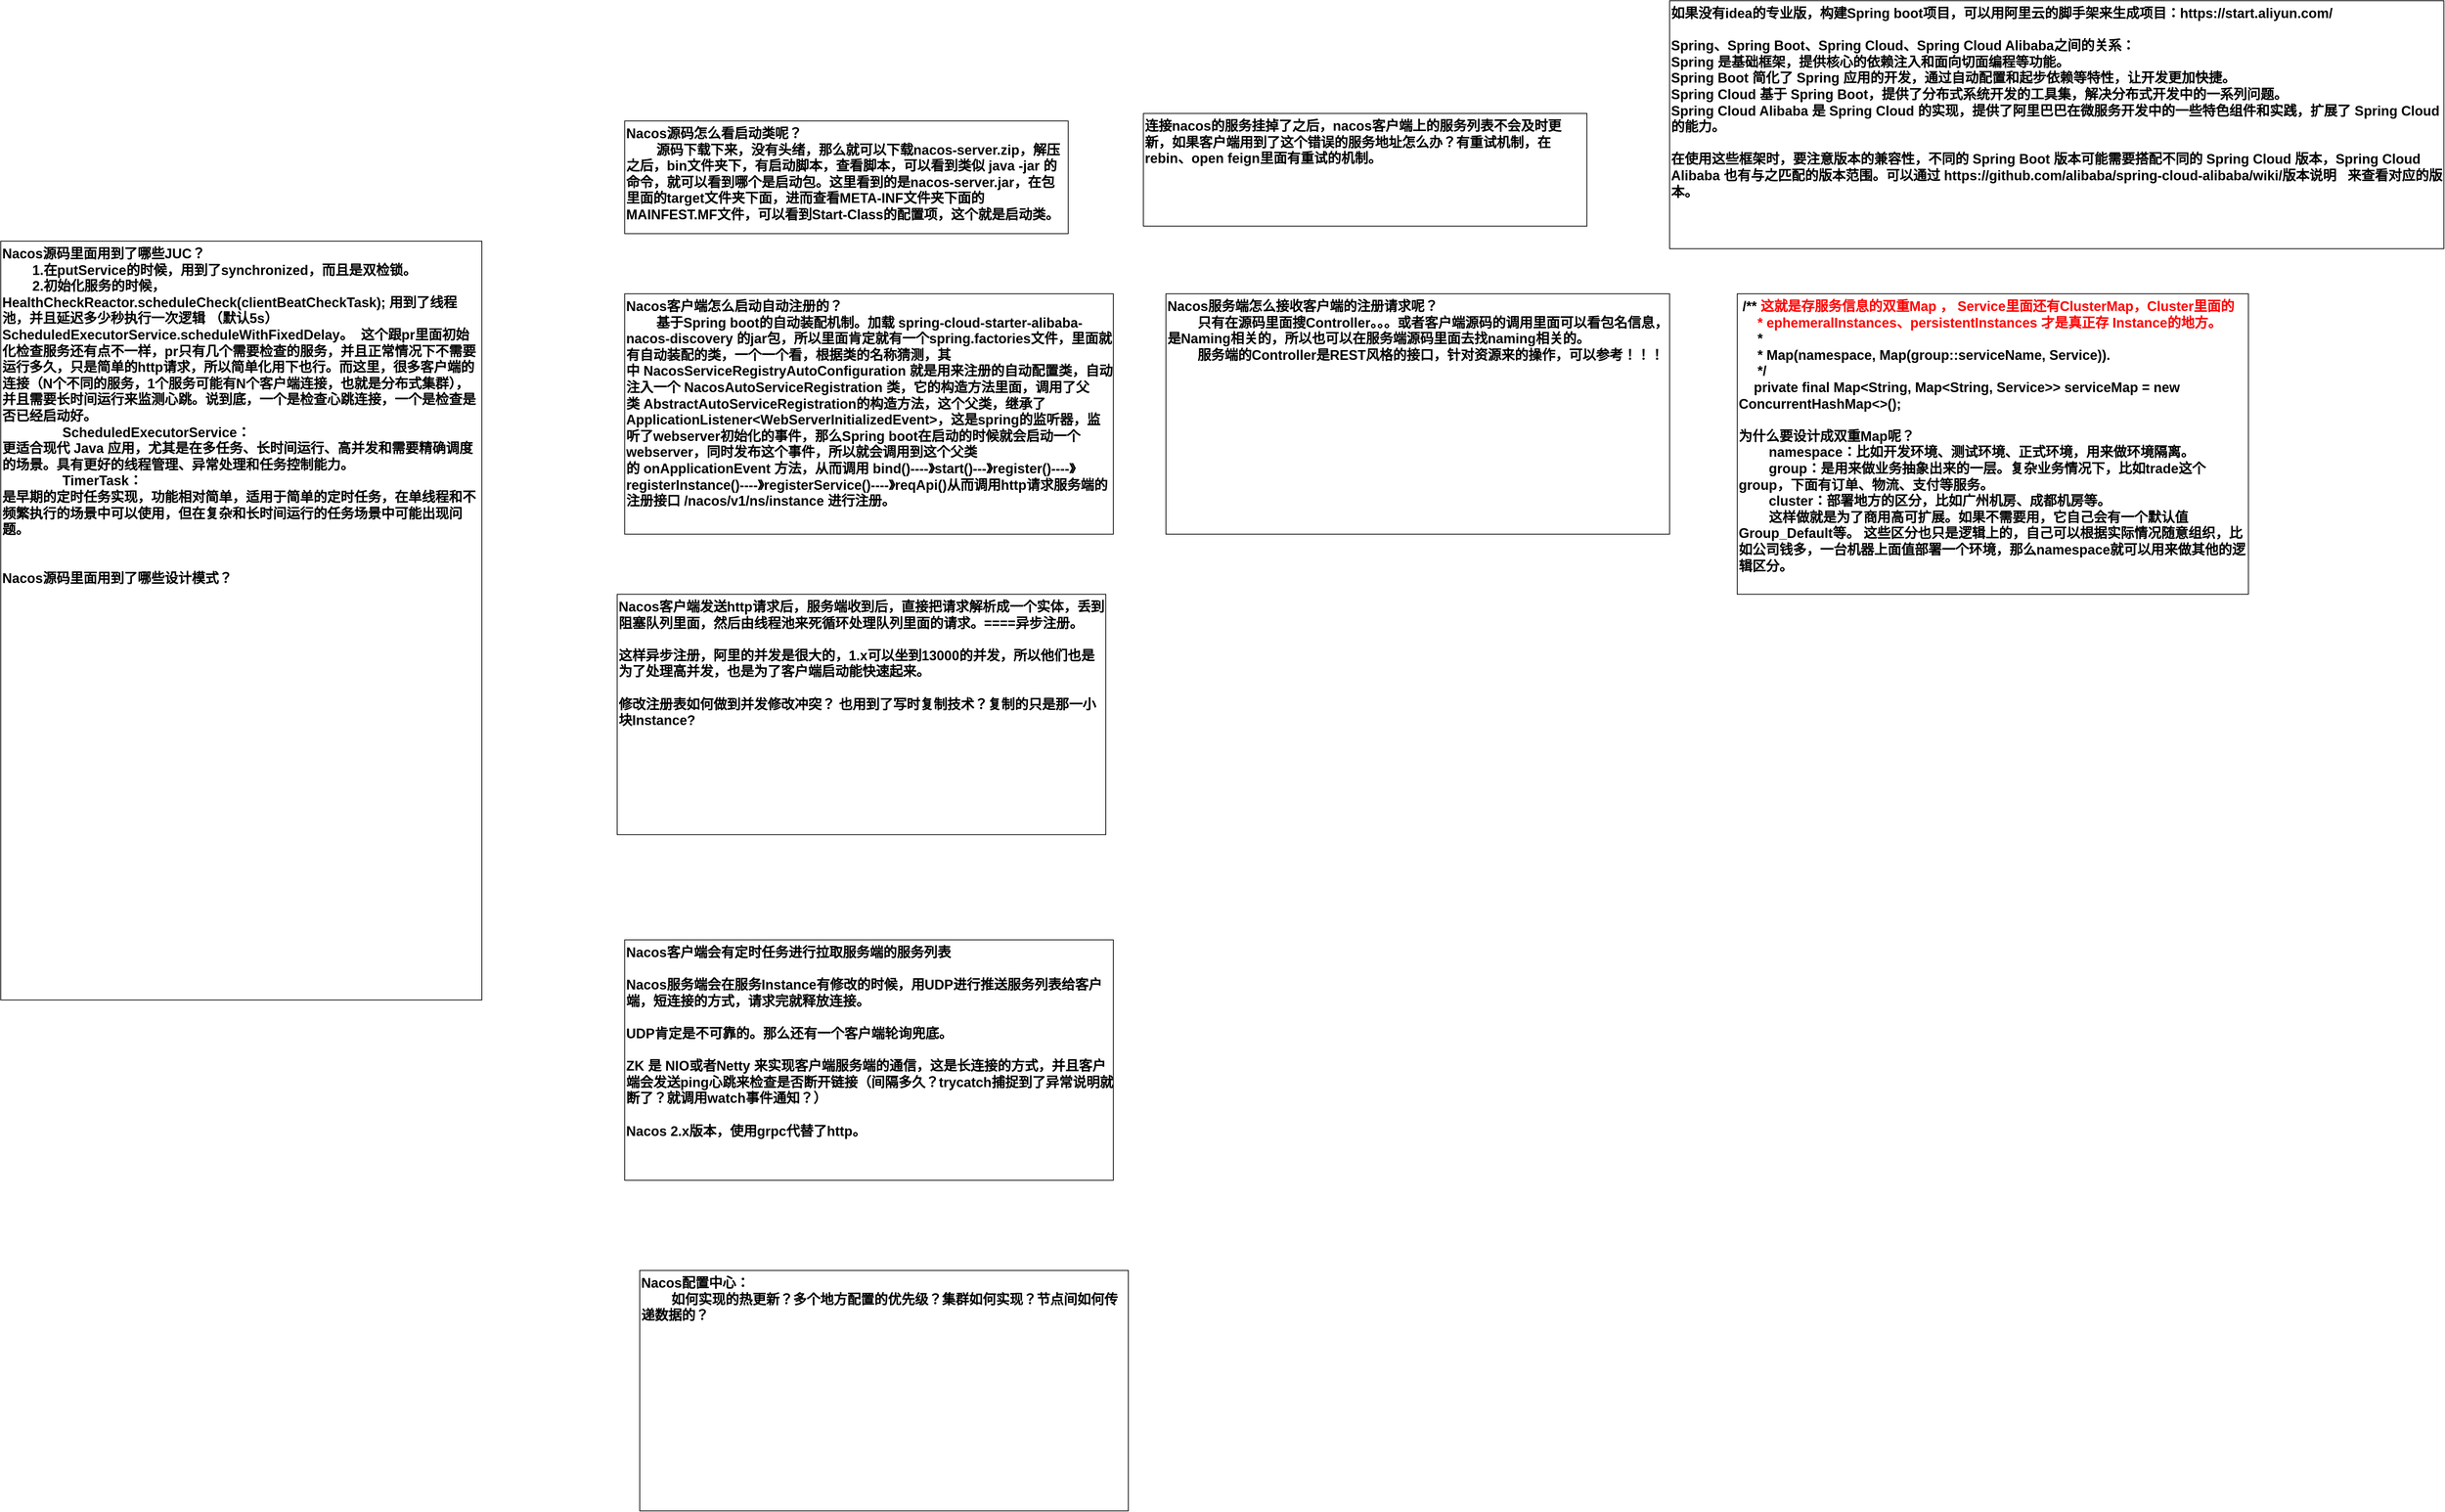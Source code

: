 <mxfile version="26.0.7">
  <diagram name="第 1 页" id="EoKzsfYvX2hHvfft86sc">
    <mxGraphModel dx="3247" dy="1998" grid="1" gridSize="10" guides="1" tooltips="1" connect="1" arrows="1" fold="1" page="1" pageScale="1" pageWidth="827" pageHeight="1169" math="0" shadow="0">
      <root>
        <mxCell id="0" />
        <mxCell id="1" parent="0" />
        <mxCell id="t9MxABzWcRTLGMJupPC0-1" value="Nacos源码怎么看启动类呢？&lt;div&gt;&lt;span style=&quot;white-space: pre;&quot;&gt;&#x9;&lt;/span&gt;源码下载下来，没有头绪，那么就可以下载nacos-server.zip，解压之后，bin文件夹下，有启动脚本，查看脚本，可以看到类似 java -jar 的命令，就可以看到哪个是启动包。这里看到的是nacos-server.jar，在包里面的target文件夹下面，进而查看META-INF文件夹下面的MAINFEST.MF文件，可以看到Start-Class的配置项，这个就是启动类。&lt;br&gt;&lt;/div&gt;" style="rounded=0;whiteSpace=wrap;html=1;fontSize=18;fontStyle=1;verticalAlign=top;align=left;" parent="1" vertex="1">
          <mxGeometry y="50" width="590" height="150" as="geometry" />
        </mxCell>
        <mxCell id="t9MxABzWcRTLGMJupPC0-2" value="连接nacos的服务挂掉了之后，nacos客户端上的服务列表不会及时更新，如果客户端用到了这个错误的服务地址怎么办？有重试机制，在rebin、open feign里面有重试的机制。" style="rounded=0;whiteSpace=wrap;html=1;fontSize=18;fontStyle=1;verticalAlign=top;align=left;" parent="1" vertex="1">
          <mxGeometry x="690" y="40" width="590" height="150" as="geometry" />
        </mxCell>
        <mxCell id="t9MxABzWcRTLGMJupPC0-3" value="如果没有idea的专业版，构建Spring boot项目，可以用阿里云的脚手架来生成项目：https://start.aliyun.com/&lt;div&gt;&lt;br&gt;&lt;/div&gt;&lt;div&gt;Spring、Spring Boot、Spring Cloud、Spring Cloud Alibaba之间的关系：&lt;/div&gt;&lt;div&gt;&lt;div&gt;Spring 是基础框架，提供核心的依赖注入和面向切面编程等功能。&lt;/div&gt;&lt;div&gt;Spring Boot 简化了 Spring 应用的开发，通过自动配置和起步依赖等特性，让开发更加快捷。&lt;/div&gt;&lt;div&gt;Spring Cloud 基于 Spring Boot，提供了分布式系统开发的工具集，解决分布式开发中的一系列问题。&lt;/div&gt;&lt;div&gt;Spring Cloud Alibaba 是 Spring Cloud 的实现，提供了阿里巴巴在微服务开发中的一些特色组件和实践，扩展了 Spring Cloud 的能力。&lt;/div&gt;&lt;div&gt;&lt;br&gt;&lt;/div&gt;&lt;div&gt;在使用这些框架时，要注意版本的兼容性，不同的 Spring Boot 版本可能需要搭配不同的 Spring Cloud 版本，Spring Cloud Alibaba 也有与之匹配的版本范围。可以通过&amp;nbsp;https://github.com/alibaba/spring-cloud-alibaba/wiki/版本说明&amp;nbsp; &amp;nbsp;来查看对应的版本。&lt;/div&gt;&lt;/div&gt;" style="rounded=0;whiteSpace=wrap;html=1;fontSize=18;fontStyle=1;verticalAlign=top;align=left;" parent="1" vertex="1">
          <mxGeometry x="1390" y="-110" width="1030" height="330" as="geometry" />
        </mxCell>
        <mxCell id="t9MxABzWcRTLGMJupPC0-4" value="Nacos客户端怎么启动自动注册的？&lt;div&gt;&lt;span style=&quot;white-space: pre;&quot;&gt;&#x9;&lt;/span&gt;基于Spring boot的自动装配机制。加载&amp;nbsp;spring-cloud-starter-alibaba-nacos-discovery 的jar包，所以里面肯定就有一个spring.factories文件，里面就有自动装配的类，一个一个看，根据类的名称猜测，其中&amp;nbsp;NacosServiceRegistryAutoConfiguration 就是用来注册的自动配置类，自动注入一个&amp;nbsp;NacosAutoServiceRegistration 类，它的构造方法里面，调用了父类&amp;nbsp;AbstractAutoServiceRegistration的构造方法，这个父类，继承了ApplicationListener&amp;lt;WebServerInitializedEvent&amp;gt;，这是spring的监听器，监听了webserver初始化的事件，那么Spring boot在启动的时候就会启动一个webserver，同时发布这个事件，所以就会调用到这个父类的&amp;nbsp;onApplicationEvent 方法，从而调用 bind()----》start()---》register()----》registerInstance()----》registerService()----》reqApi()从而调用http请求服务端的注册接口 /nacos/v1/ns/instance 进行注册。&lt;br&gt;&lt;/div&gt;" style="rounded=0;whiteSpace=wrap;html=1;fontSize=18;fontStyle=1;verticalAlign=top;align=left;" parent="1" vertex="1">
          <mxGeometry y="280" width="650" height="320" as="geometry" />
        </mxCell>
        <mxCell id="t9MxABzWcRTLGMJupPC0-5" value="Nacos服务端怎么接收客户端的注册请求呢？&lt;div&gt;&lt;span style=&quot;white-space: pre;&quot;&gt;&#x9;&lt;/span&gt;只有在源码里面搜Controller。。。或者客户端源码的调用里面可以看包名信息，是Naming相关的，所以也可以在服务端源码里面去找naming相关的。&lt;br&gt;&lt;/div&gt;&lt;div&gt;&lt;span style=&quot;white-space: pre;&quot;&gt;&#x9;&lt;/span&gt;服务端的Controller是REST风格的接口，针对资源来的操作，可以参考！！！&lt;br&gt;&lt;/div&gt;" style="rounded=0;whiteSpace=wrap;html=1;fontSize=18;fontStyle=1;verticalAlign=top;align=left;" parent="1" vertex="1">
          <mxGeometry x="720" y="280" width="670" height="320" as="geometry" />
        </mxCell>
        <mxCell id="t9MxABzWcRTLGMJupPC0-6" value="&lt;div&gt;&lt;div&gt;&amp;nbsp;/** &lt;font style=&quot;color: rgb(255, 0, 0);&quot;&gt;这就是存服务信息的双重Map ， Service里面还有ClusterMap，Cluster里面的&lt;/font&gt;&lt;/div&gt;&lt;div&gt;&lt;font style=&quot;color: rgb(255, 0, 0);&quot;&gt;&amp;nbsp; &amp;nbsp; &amp;nbsp;*&amp;nbsp;ephemeralInstances、persistentInstances 才是真正存 Instance的地方。&lt;/font&gt;&lt;/div&gt;&lt;div&gt;&amp;nbsp; &amp;nbsp; &amp;nbsp;*&lt;/div&gt;&lt;div&gt;&amp;nbsp; &amp;nbsp; &amp;nbsp;* Map(namespace, Map(group::serviceName, Service)).&lt;/div&gt;&lt;div&gt;&amp;nbsp; &amp;nbsp; &amp;nbsp;*/&lt;/div&gt;&lt;div&gt;&amp;nbsp; &amp;nbsp; private final Map&amp;lt;String, Map&amp;lt;String, Service&amp;gt;&amp;gt; serviceMap = new ConcurrentHashMap&amp;lt;&amp;gt;();&lt;/div&gt;&lt;/div&gt;&lt;div&gt;&lt;br&gt;&lt;/div&gt;&lt;div&gt;为什么要设计成双重Map呢？&lt;/div&gt;&lt;div&gt;&lt;span style=&quot;white-space: pre;&quot;&gt;&#x9;&lt;/span&gt;namespace：比如开发环境、测试环境、正式环境，用来做环境隔离。&lt;br&gt;&lt;/div&gt;&lt;div&gt;&lt;span style=&quot;white-space: pre;&quot;&gt;&#x9;&lt;/span&gt;group：是用来做业务抽象出来的一层。复杂业务情况下，比如trade这个group，下面有订单、物流、支付等服务。&lt;br&gt;&lt;/div&gt;&lt;div&gt;&lt;span style=&quot;white-space: pre;&quot;&gt;&#x9;&lt;/span&gt;cluster：部署地方的区分，比如广州机房、成都机房等。&lt;br&gt;&lt;/div&gt;&lt;div&gt;&lt;span style=&quot;white-space: pre;&quot;&gt;&#x9;&lt;/span&gt;这样做就是为了商用高可扩展。如果不需要用，它自己会有一个默认值 Group_Default等。 这些区分也只是逻辑上的，自己可以根据实际情况随意组织，比如公司钱多，一台机器上面值部署一个环境，那么namespace就可以用来做其他的逻辑区分。&lt;br&gt;&lt;/div&gt;" style="rounded=0;whiteSpace=wrap;html=1;fontSize=18;fontStyle=1;verticalAlign=top;align=left;" parent="1" vertex="1">
          <mxGeometry x="1480" y="280" width="680" height="400" as="geometry" />
        </mxCell>
        <mxCell id="t9MxABzWcRTLGMJupPC0-7" value="Nacos源码里面用到了哪些JUC？&lt;div&gt;&lt;span style=&quot;white-space: pre;&quot;&gt;&#x9;&lt;/span&gt;1.在putService的时候，用到了synchronized，而且是双检锁。&lt;br&gt;&lt;/div&gt;&lt;div&gt;&lt;span style=&quot;white-space: pre;&quot;&gt;&#x9;&lt;/span&gt;2.初始化服务的时候，HealthCheckReactor.scheduleCheck(clientBeatCheckTask); 用到了线程池，并且延迟多少秒执行一次逻辑 （默认5s） ScheduledExecutorService.scheduleWithFixedDelay。&amp;nbsp; 这个跟pr里面初始化检查服务还有点不一样，pr只有几个需要检查的服务，并且正常情况下不需要运行多久，只是简单的http请求，所以简单化用下也行。而这里，很多客户端的连接（N个不同的服务，1个服务可能有N个客户端连接，也就是分布式集群），并且需要长时间运行来监测心跳。说到底，一个是检查心跳连接，一个是检查是否已经启动好。&lt;br&gt;&lt;/div&gt;&lt;div&gt;&lt;span style=&quot;white-space: pre;&quot;&gt;&#x9;&lt;/span&gt;&lt;span style=&quot;white-space: pre;&quot;&gt;&#x9;&lt;/span&gt;&lt;span style=&quot;background-color: transparent;&quot;&gt;ScheduledExecutorService：&lt;br&gt;更适合现代 Java 应用，尤其是在多任务、长时间运行、高并发和需要精确调度的场景。具有更好的线程管理、异常处理和任务控制能力。&amp;nbsp;&lt;/span&gt;&lt;/div&gt;&lt;div&gt;&lt;span style=&quot;background-color: transparent;&quot;&gt;&lt;span style=&quot;white-space: pre;&quot;&gt;&#x9;&lt;/span&gt;&lt;span style=&quot;white-space: pre;&quot;&gt;&#x9;&lt;/span&gt;TimerTask：&lt;br&gt;是早期的定时任务实现，功能相对简单，适用于简单的定时任务，在单线程和不频繁执行的场景中可以使用，但在复杂和长时间运行的任务场景中可能出现问题。&lt;/span&gt;&lt;br&gt;&lt;/div&gt;&lt;div&gt;&lt;br&gt;&lt;/div&gt;&lt;div&gt;&lt;br&gt;&lt;/div&gt;&lt;div&gt;Nacos源码里面用到了哪些设计模式？&lt;/div&gt;" style="rounded=0;whiteSpace=wrap;html=1;fontSize=18;fontStyle=1;verticalAlign=top;align=left;" parent="1" vertex="1">
          <mxGeometry x="-830" y="210" width="640" height="1010" as="geometry" />
        </mxCell>
        <mxCell id="t9MxABzWcRTLGMJupPC0-8" value="Nacos客户端发送http请求后，服务端收到后，直接把请求解析成一个实体，丢到阻塞队列里面，然后由线程池来死循环处理队列里面的请求。====异步注册。&lt;div&gt;&lt;br&gt;&lt;/div&gt;&lt;div&gt;这样异步注册，阿里的并发是很大的，1.x可以坐到13000的并发，所以他们也是为了处理高并发，也是为了客户端启动能快速起来。&lt;/div&gt;&lt;div&gt;&lt;br&gt;&lt;/div&gt;&lt;div&gt;修改注册表如何做到并发修改冲突？ 也用到了写时复制技术？复制的只是那一小块Instance?&lt;/div&gt;" style="rounded=0;whiteSpace=wrap;html=1;fontSize=18;fontStyle=1;verticalAlign=top;align=left;" parent="1" vertex="1">
          <mxGeometry x="-10" y="680" width="650" height="320" as="geometry" />
        </mxCell>
        <mxCell id="hLo54JjVyiB9AwnYPj0C-1" value="Nacos客户端会有定时任务进行拉取服务端的服务列表&lt;div&gt;&lt;br&gt;&lt;/div&gt;&lt;div&gt;Nacos服务端会在服务Instance有修改的时候，用UDP进行推送服务列表给客户端，短连接的方式，请求完就释放连接。&lt;/div&gt;&lt;div&gt;&lt;br&gt;&lt;/div&gt;&lt;div&gt;UDP肯定是不可靠的。那么还有一个客户端轮询兜底。&lt;/div&gt;&lt;div&gt;&lt;br&gt;&lt;/div&gt;&lt;div&gt;ZK 是 NIO或者Netty 来实现客户端服务端的通信，这是长连接的方式，并且客户端会发送ping心跳来检查是否断开链接（间隔多久？trycatch捕捉到了异常说明就断了？就调用watch事件通知？）&lt;/div&gt;&lt;div&gt;&lt;br&gt;&lt;/div&gt;&lt;div&gt;Nacos 2.x版本，使用grpc代替了http。&lt;/div&gt;" style="rounded=0;whiteSpace=wrap;html=1;fontSize=18;fontStyle=1;verticalAlign=top;align=left;" parent="1" vertex="1">
          <mxGeometry y="1140" width="650" height="320" as="geometry" />
        </mxCell>
        <mxCell id="sSkAC0mX2W8-ggTYoPnb-1" value="Nacos配置中心：&lt;div&gt;&lt;span style=&quot;white-space: pre;&quot;&gt;&#x9;&lt;/span&gt;如何实现的热更新？多个地方配置的优先级？集群如何实现？节点间如何传递数据的？&lt;br&gt;&lt;/div&gt;" style="rounded=0;whiteSpace=wrap;html=1;fontSize=18;fontStyle=1;verticalAlign=top;align=left;" vertex="1" parent="1">
          <mxGeometry x="20" y="1580" width="650" height="320" as="geometry" />
        </mxCell>
      </root>
    </mxGraphModel>
  </diagram>
</mxfile>
